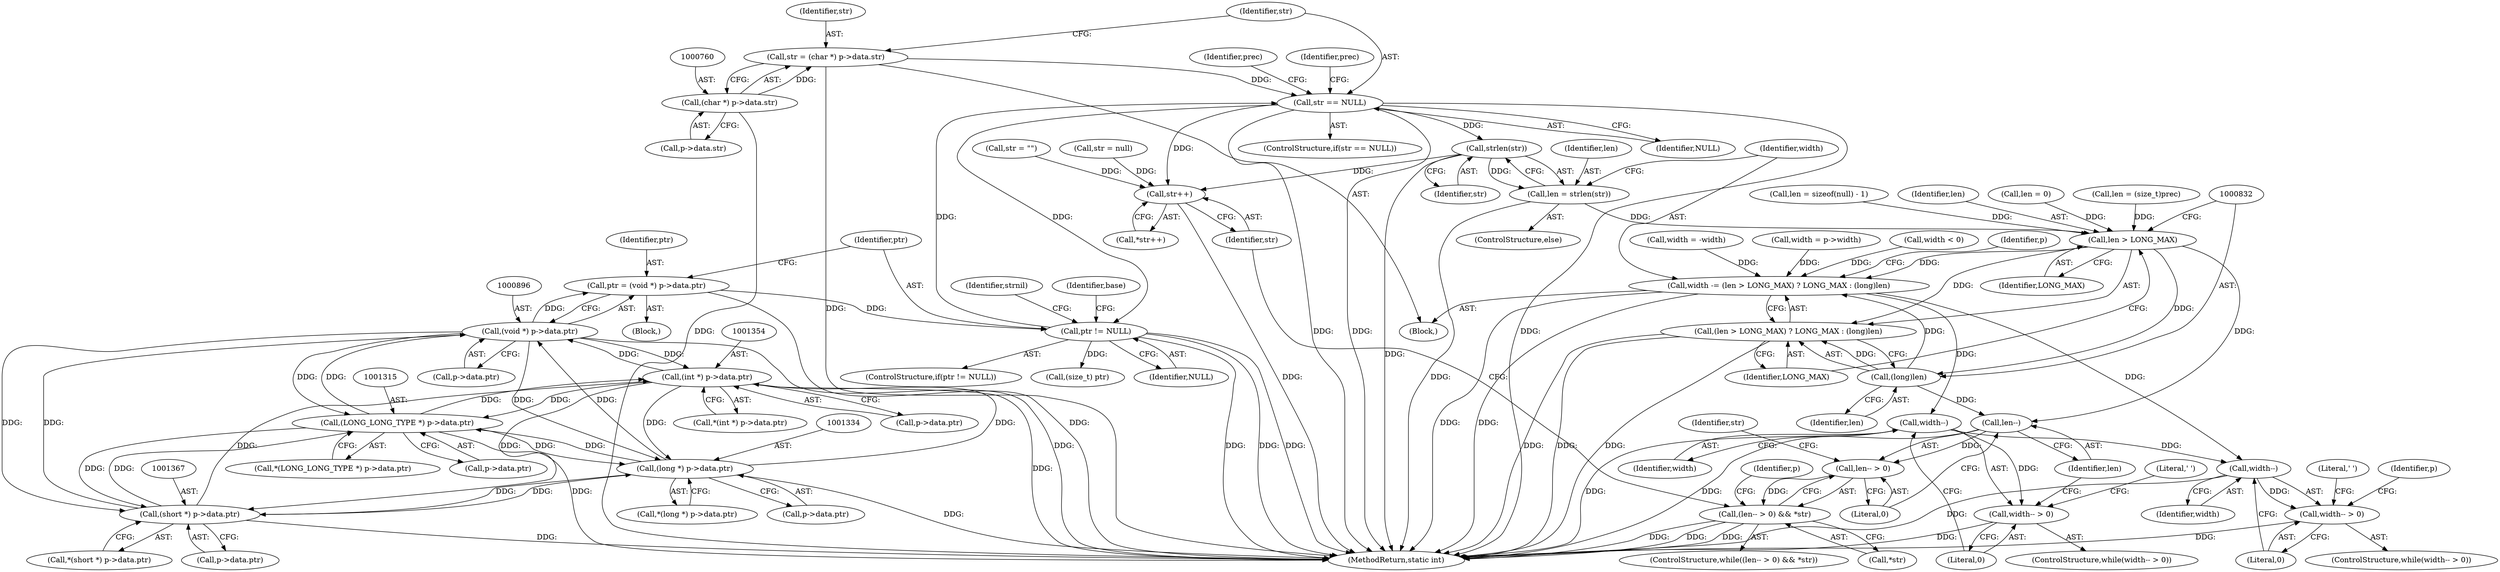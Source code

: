 digraph "0_curl_curl-7_51_0-162-g3ab3c16@API" {
"1000822" [label="(Call,strlen(str))"];
"1000767" [label="(Call,str == NULL)"];
"1000757" [label="(Call,str = (char *) p->data.str)"];
"1000759" [label="(Call,(char *) p->data.str)"];
"1000903" [label="(Call,ptr != NULL)"];
"1000893" [label="(Call,ptr = (void *) p->data.ptr)"];
"1000895" [label="(Call,(void *) p->data.ptr)"];
"1001353" [label="(Call,(int *) p->data.ptr)"];
"1001314" [label="(Call,(LONG_LONG_TYPE *) p->data.ptr)"];
"1001333" [label="(Call,(long *) p->data.ptr)"];
"1001366" [label="(Call,(short *) p->data.ptr)"];
"1000820" [label="(Call,len = strlen(str))"];
"1000827" [label="(Call,len > LONG_MAX)"];
"1000824" [label="(Call,width -= (len > LONG_MAX) ? LONG_MAX : (long)len)"];
"1000851" [label="(Call,width--)"];
"1000850" [label="(Call,width-- > 0)"];
"1000876" [label="(Call,width--)"];
"1000875" [label="(Call,width-- > 0)"];
"1000826" [label="(Call,(len > LONG_MAX) ? LONG_MAX : (long)len)"];
"1000831" [label="(Call,(long)len)"];
"1000859" [label="(Call,len--)"];
"1000858" [label="(Call,len-- > 0)"];
"1000857" [label="(Call,(len-- > 0) && *str)"];
"1000866" [label="(Call,str++)"];
"1000786" [label="(Call,str = null)"];
"1000827" [label="(Call,len > LONG_MAX)"];
"1000858" [label="(Call,len-- > 0)"];
"1000768" [label="(Identifier,str)"];
"1000757" [label="(Call,str = (char *) p->data.str)"];
"1000805" [label="(Call,len = 0)"];
"1000875" [label="(Call,width-- > 0)"];
"1000849" [label="(ControlStructure,while(width-- > 0))"];
"1001365" [label="(Call,*(short *) p->data.ptr)"];
"1000876" [label="(Call,width--)"];
"1000880" [label="(Literal,' ')"];
"1000824" [label="(Call,width -= (len > LONG_MAX) ? LONG_MAX : (long)len)"];
"1000322" [label="(Call,width = p->width)"];
"1000819" [label="(ControlStructure,else)"];
"1000878" [label="(Literal,0)"];
"1000857" [label="(Call,(len-- > 0) && *str)"];
"1000893" [label="(Call,ptr = (void *) p->data.ptr)"];
"1001313" [label="(Call,*(LONG_LONG_TYPE *) p->data.ptr)"];
"1000769" [label="(Identifier,NULL)"];
"1000850" [label="(Call,width-- > 0)"];
"1000859" [label="(Call,len--)"];
"1000811" [label="(Identifier,prec)"];
"1000884" [label="(Identifier,p)"];
"1000829" [label="(Identifier,LONG_MAX)"];
"1000826" [label="(Call,(len > LONG_MAX) ? LONG_MAX : (long)len)"];
"1000821" [label="(Identifier,len)"];
"1000831" [label="(Call,(long)len)"];
"1001366" [label="(Call,(short *) p->data.ptr)"];
"1000774" [label="(Identifier,prec)"];
"1000904" [label="(Identifier,ptr)"];
"1000866" [label="(Call,str++)"];
"1000303" [label="(Call,width < 0)"];
"1000865" [label="(Call,*str++)"];
"1000903" [label="(Call,ptr != NULL)"];
"1000761" [label="(Call,p->data.str)"];
"1000758" [label="(Identifier,str)"];
"1000856" [label="(ControlStructure,while((len-- > 0) && *str))"];
"1000902" [label="(ControlStructure,if(ptr != NULL))"];
"1000823" [label="(Identifier,str)"];
"1000891" [label="(Block,)"];
"1001332" [label="(Call,*(long *) p->data.ptr)"];
"1000860" [label="(Identifier,len)"];
"1000750" [label="(Block,)"];
"1000877" [label="(Identifier,width)"];
"1001352" [label="(Call,*(int *) p->data.ptr)"];
"1000814" [label="(Call,len = (size_t)prec)"];
"1001353" [label="(Call,(int *) p->data.ptr)"];
"1000830" [label="(Identifier,LONG_MAX)"];
"1000936" [label="(Identifier,strnil)"];
"1000837" [label="(Identifier,p)"];
"1000895" [label="(Call,(void *) p->data.ptr)"];
"1000867" [label="(Identifier,str)"];
"1000822" [label="(Call,strlen(str))"];
"1000853" [label="(Literal,0)"];
"1000767" [label="(Call,str == NULL)"];
"1000833" [label="(Identifier,len)"];
"1000874" [label="(ControlStructure,while(width-- > 0))"];
"1000759" [label="(Call,(char *) p->data.str)"];
"1001355" [label="(Call,p->data.ptr)"];
"1000766" [label="(ControlStructure,if(str == NULL))"];
"1001333" [label="(Call,(long *) p->data.ptr)"];
"1000863" [label="(Identifier,str)"];
"1000908" [label="(Identifier,base)"];
"1000925" [label="(Call,(size_t) ptr)"];
"1000861" [label="(Literal,0)"];
"1000905" [label="(Identifier,NULL)"];
"1000897" [label="(Call,p->data.ptr)"];
"1000825" [label="(Identifier,width)"];
"1000851" [label="(Call,width--)"];
"1000862" [label="(Call,*str)"];
"1001386" [label="(MethodReturn,static int)"];
"1000852" [label="(Identifier,width)"];
"1000871" [label="(Identifier,p)"];
"1000855" [label="(Literal,' ')"];
"1000802" [label="(Call,str = \"\")"];
"1001316" [label="(Call,p->data.ptr)"];
"1000789" [label="(Call,len = sizeof(null) - 1)"];
"1000894" [label="(Identifier,ptr)"];
"1000820" [label="(Call,len = strlen(str))"];
"1000828" [label="(Identifier,len)"];
"1000307" [label="(Call,width = -width)"];
"1001335" [label="(Call,p->data.ptr)"];
"1001314" [label="(Call,(LONG_LONG_TYPE *) p->data.ptr)"];
"1001368" [label="(Call,p->data.ptr)"];
"1000822" -> "1000820"  [label="AST: "];
"1000822" -> "1000823"  [label="CFG: "];
"1000823" -> "1000822"  [label="AST: "];
"1000820" -> "1000822"  [label="CFG: "];
"1000822" -> "1001386"  [label="DDG: "];
"1000822" -> "1000820"  [label="DDG: "];
"1000767" -> "1000822"  [label="DDG: "];
"1000822" -> "1000866"  [label="DDG: "];
"1000767" -> "1000766"  [label="AST: "];
"1000767" -> "1000769"  [label="CFG: "];
"1000768" -> "1000767"  [label="AST: "];
"1000769" -> "1000767"  [label="AST: "];
"1000774" -> "1000767"  [label="CFG: "];
"1000811" -> "1000767"  [label="CFG: "];
"1000767" -> "1001386"  [label="DDG: "];
"1000767" -> "1001386"  [label="DDG: "];
"1000767" -> "1001386"  [label="DDG: "];
"1000757" -> "1000767"  [label="DDG: "];
"1000903" -> "1000767"  [label="DDG: "];
"1000767" -> "1000866"  [label="DDG: "];
"1000767" -> "1000903"  [label="DDG: "];
"1000757" -> "1000750"  [label="AST: "];
"1000757" -> "1000759"  [label="CFG: "];
"1000758" -> "1000757"  [label="AST: "];
"1000759" -> "1000757"  [label="AST: "];
"1000768" -> "1000757"  [label="CFG: "];
"1000757" -> "1001386"  [label="DDG: "];
"1000759" -> "1000757"  [label="DDG: "];
"1000759" -> "1000761"  [label="CFG: "];
"1000760" -> "1000759"  [label="AST: "];
"1000761" -> "1000759"  [label="AST: "];
"1000759" -> "1001386"  [label="DDG: "];
"1000903" -> "1000902"  [label="AST: "];
"1000903" -> "1000905"  [label="CFG: "];
"1000904" -> "1000903"  [label="AST: "];
"1000905" -> "1000903"  [label="AST: "];
"1000908" -> "1000903"  [label="CFG: "];
"1000936" -> "1000903"  [label="CFG: "];
"1000903" -> "1001386"  [label="DDG: "];
"1000903" -> "1001386"  [label="DDG: "];
"1000903" -> "1001386"  [label="DDG: "];
"1000893" -> "1000903"  [label="DDG: "];
"1000903" -> "1000925"  [label="DDG: "];
"1000893" -> "1000891"  [label="AST: "];
"1000893" -> "1000895"  [label="CFG: "];
"1000894" -> "1000893"  [label="AST: "];
"1000895" -> "1000893"  [label="AST: "];
"1000904" -> "1000893"  [label="CFG: "];
"1000893" -> "1001386"  [label="DDG: "];
"1000895" -> "1000893"  [label="DDG: "];
"1000895" -> "1000897"  [label="CFG: "];
"1000896" -> "1000895"  [label="AST: "];
"1000897" -> "1000895"  [label="AST: "];
"1000895" -> "1001386"  [label="DDG: "];
"1001353" -> "1000895"  [label="DDG: "];
"1001314" -> "1000895"  [label="DDG: "];
"1001333" -> "1000895"  [label="DDG: "];
"1001366" -> "1000895"  [label="DDG: "];
"1000895" -> "1001314"  [label="DDG: "];
"1000895" -> "1001333"  [label="DDG: "];
"1000895" -> "1001353"  [label="DDG: "];
"1000895" -> "1001366"  [label="DDG: "];
"1001353" -> "1001352"  [label="AST: "];
"1001353" -> "1001355"  [label="CFG: "];
"1001354" -> "1001353"  [label="AST: "];
"1001355" -> "1001353"  [label="AST: "];
"1001352" -> "1001353"  [label="CFG: "];
"1001353" -> "1001386"  [label="DDG: "];
"1001353" -> "1001314"  [label="DDG: "];
"1001353" -> "1001333"  [label="DDG: "];
"1001314" -> "1001353"  [label="DDG: "];
"1001333" -> "1001353"  [label="DDG: "];
"1001366" -> "1001353"  [label="DDG: "];
"1001353" -> "1001366"  [label="DDG: "];
"1001314" -> "1001313"  [label="AST: "];
"1001314" -> "1001316"  [label="CFG: "];
"1001315" -> "1001314"  [label="AST: "];
"1001316" -> "1001314"  [label="AST: "];
"1001313" -> "1001314"  [label="CFG: "];
"1001314" -> "1001386"  [label="DDG: "];
"1001333" -> "1001314"  [label="DDG: "];
"1001366" -> "1001314"  [label="DDG: "];
"1001314" -> "1001333"  [label="DDG: "];
"1001314" -> "1001366"  [label="DDG: "];
"1001333" -> "1001332"  [label="AST: "];
"1001333" -> "1001335"  [label="CFG: "];
"1001334" -> "1001333"  [label="AST: "];
"1001335" -> "1001333"  [label="AST: "];
"1001332" -> "1001333"  [label="CFG: "];
"1001333" -> "1001386"  [label="DDG: "];
"1001366" -> "1001333"  [label="DDG: "];
"1001333" -> "1001366"  [label="DDG: "];
"1001366" -> "1001365"  [label="AST: "];
"1001366" -> "1001368"  [label="CFG: "];
"1001367" -> "1001366"  [label="AST: "];
"1001368" -> "1001366"  [label="AST: "];
"1001365" -> "1001366"  [label="CFG: "];
"1001366" -> "1001386"  [label="DDG: "];
"1000820" -> "1000819"  [label="AST: "];
"1000821" -> "1000820"  [label="AST: "];
"1000825" -> "1000820"  [label="CFG: "];
"1000820" -> "1001386"  [label="DDG: "];
"1000820" -> "1000827"  [label="DDG: "];
"1000827" -> "1000826"  [label="AST: "];
"1000827" -> "1000829"  [label="CFG: "];
"1000828" -> "1000827"  [label="AST: "];
"1000829" -> "1000827"  [label="AST: "];
"1000830" -> "1000827"  [label="CFG: "];
"1000832" -> "1000827"  [label="CFG: "];
"1000827" -> "1000824"  [label="DDG: "];
"1000805" -> "1000827"  [label="DDG: "];
"1000789" -> "1000827"  [label="DDG: "];
"1000814" -> "1000827"  [label="DDG: "];
"1000827" -> "1000826"  [label="DDG: "];
"1000827" -> "1000831"  [label="DDG: "];
"1000827" -> "1000859"  [label="DDG: "];
"1000824" -> "1000750"  [label="AST: "];
"1000824" -> "1000826"  [label="CFG: "];
"1000825" -> "1000824"  [label="AST: "];
"1000826" -> "1000824"  [label="AST: "];
"1000837" -> "1000824"  [label="CFG: "];
"1000824" -> "1001386"  [label="DDG: "];
"1000824" -> "1001386"  [label="DDG: "];
"1000831" -> "1000824"  [label="DDG: "];
"1000303" -> "1000824"  [label="DDG: "];
"1000322" -> "1000824"  [label="DDG: "];
"1000307" -> "1000824"  [label="DDG: "];
"1000824" -> "1000851"  [label="DDG: "];
"1000824" -> "1000876"  [label="DDG: "];
"1000851" -> "1000850"  [label="AST: "];
"1000851" -> "1000852"  [label="CFG: "];
"1000852" -> "1000851"  [label="AST: "];
"1000853" -> "1000851"  [label="CFG: "];
"1000851" -> "1001386"  [label="DDG: "];
"1000851" -> "1000850"  [label="DDG: "];
"1000851" -> "1000876"  [label="DDG: "];
"1000850" -> "1000849"  [label="AST: "];
"1000850" -> "1000853"  [label="CFG: "];
"1000853" -> "1000850"  [label="AST: "];
"1000855" -> "1000850"  [label="CFG: "];
"1000860" -> "1000850"  [label="CFG: "];
"1000850" -> "1001386"  [label="DDG: "];
"1000876" -> "1000875"  [label="AST: "];
"1000876" -> "1000877"  [label="CFG: "];
"1000877" -> "1000876"  [label="AST: "];
"1000878" -> "1000876"  [label="CFG: "];
"1000876" -> "1001386"  [label="DDG: "];
"1000876" -> "1000875"  [label="DDG: "];
"1000875" -> "1000874"  [label="AST: "];
"1000875" -> "1000878"  [label="CFG: "];
"1000878" -> "1000875"  [label="AST: "];
"1000880" -> "1000875"  [label="CFG: "];
"1000884" -> "1000875"  [label="CFG: "];
"1000875" -> "1001386"  [label="DDG: "];
"1000826" -> "1000830"  [label="CFG: "];
"1000826" -> "1000831"  [label="CFG: "];
"1000830" -> "1000826"  [label="AST: "];
"1000831" -> "1000826"  [label="AST: "];
"1000826" -> "1001386"  [label="DDG: "];
"1000826" -> "1001386"  [label="DDG: "];
"1000826" -> "1001386"  [label="DDG: "];
"1000831" -> "1000826"  [label="DDG: "];
"1000831" -> "1000833"  [label="CFG: "];
"1000832" -> "1000831"  [label="AST: "];
"1000833" -> "1000831"  [label="AST: "];
"1000831" -> "1000859"  [label="DDG: "];
"1000859" -> "1000858"  [label="AST: "];
"1000859" -> "1000860"  [label="CFG: "];
"1000860" -> "1000859"  [label="AST: "];
"1000861" -> "1000859"  [label="CFG: "];
"1000859" -> "1001386"  [label="DDG: "];
"1000859" -> "1000858"  [label="DDG: "];
"1000858" -> "1000857"  [label="AST: "];
"1000858" -> "1000861"  [label="CFG: "];
"1000861" -> "1000858"  [label="AST: "];
"1000863" -> "1000858"  [label="CFG: "];
"1000857" -> "1000858"  [label="CFG: "];
"1000858" -> "1000857"  [label="DDG: "];
"1000857" -> "1000856"  [label="AST: "];
"1000857" -> "1000862"  [label="CFG: "];
"1000862" -> "1000857"  [label="AST: "];
"1000867" -> "1000857"  [label="CFG: "];
"1000871" -> "1000857"  [label="CFG: "];
"1000857" -> "1001386"  [label="DDG: "];
"1000857" -> "1001386"  [label="DDG: "];
"1000857" -> "1001386"  [label="DDG: "];
"1000866" -> "1000865"  [label="AST: "];
"1000866" -> "1000867"  [label="CFG: "];
"1000867" -> "1000866"  [label="AST: "];
"1000865" -> "1000866"  [label="CFG: "];
"1000866" -> "1001386"  [label="DDG: "];
"1000802" -> "1000866"  [label="DDG: "];
"1000786" -> "1000866"  [label="DDG: "];
}
